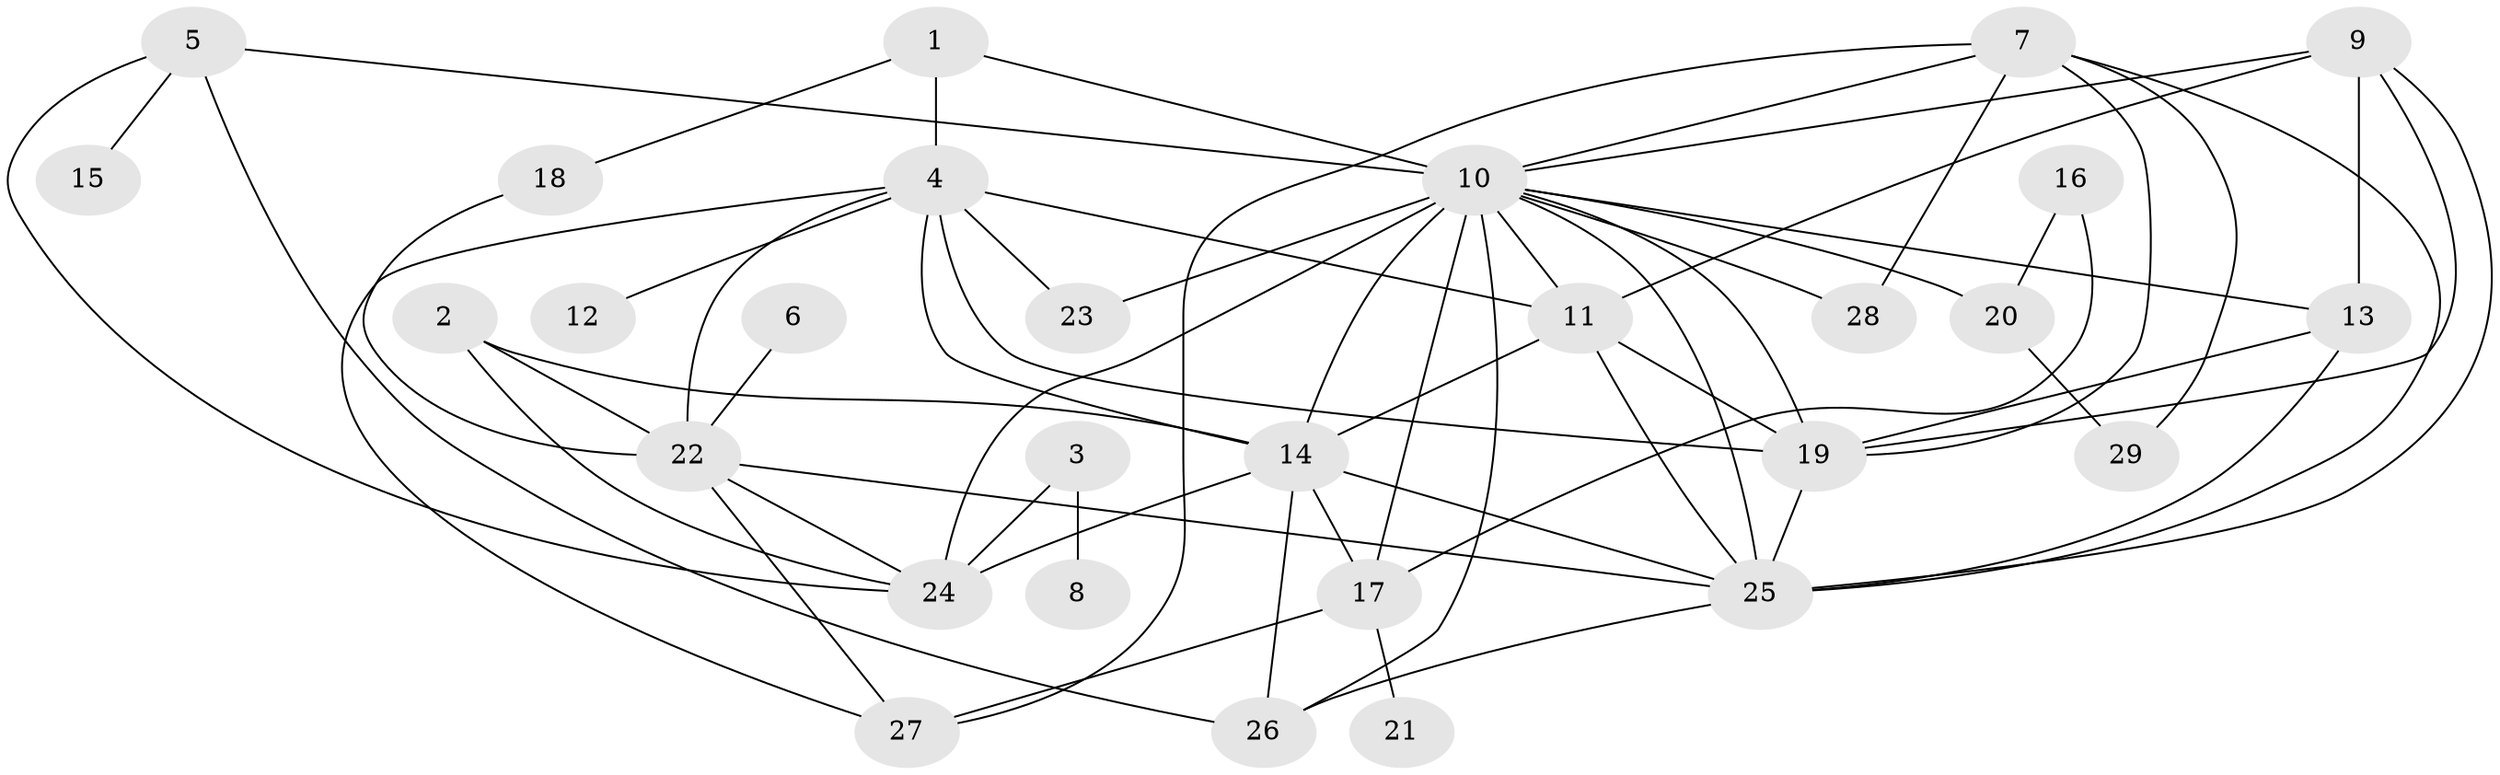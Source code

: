 // original degree distribution, {3: 0.1724137931034483, 5: 0.1724137931034483, 4: 0.25862068965517243, 7: 0.034482758620689655, 1: 0.08620689655172414, 2: 0.1896551724137931, 6: 0.06896551724137931, 9: 0.017241379310344827}
// Generated by graph-tools (version 1.1) at 2025/33/03/09/25 02:33:51]
// undirected, 29 vertices, 62 edges
graph export_dot {
graph [start="1"]
  node [color=gray90,style=filled];
  1;
  2;
  3;
  4;
  5;
  6;
  7;
  8;
  9;
  10;
  11;
  12;
  13;
  14;
  15;
  16;
  17;
  18;
  19;
  20;
  21;
  22;
  23;
  24;
  25;
  26;
  27;
  28;
  29;
  1 -- 4 [weight=1.0];
  1 -- 10 [weight=1.0];
  1 -- 18 [weight=1.0];
  2 -- 14 [weight=1.0];
  2 -- 22 [weight=3.0];
  2 -- 24 [weight=1.0];
  3 -- 8 [weight=1.0];
  3 -- 24 [weight=3.0];
  4 -- 11 [weight=1.0];
  4 -- 12 [weight=1.0];
  4 -- 14 [weight=1.0];
  4 -- 19 [weight=2.0];
  4 -- 22 [weight=1.0];
  4 -- 23 [weight=1.0];
  4 -- 27 [weight=1.0];
  5 -- 10 [weight=2.0];
  5 -- 15 [weight=1.0];
  5 -- 24 [weight=1.0];
  5 -- 26 [weight=1.0];
  6 -- 22 [weight=1.0];
  7 -- 10 [weight=1.0];
  7 -- 19 [weight=1.0];
  7 -- 25 [weight=1.0];
  7 -- 27 [weight=1.0];
  7 -- 28 [weight=1.0];
  7 -- 29 [weight=1.0];
  9 -- 10 [weight=1.0];
  9 -- 11 [weight=1.0];
  9 -- 13 [weight=1.0];
  9 -- 19 [weight=1.0];
  9 -- 25 [weight=1.0];
  10 -- 11 [weight=2.0];
  10 -- 13 [weight=1.0];
  10 -- 14 [weight=3.0];
  10 -- 17 [weight=1.0];
  10 -- 19 [weight=1.0];
  10 -- 20 [weight=1.0];
  10 -- 23 [weight=1.0];
  10 -- 24 [weight=1.0];
  10 -- 25 [weight=1.0];
  10 -- 26 [weight=1.0];
  10 -- 28 [weight=1.0];
  11 -- 14 [weight=1.0];
  11 -- 19 [weight=1.0];
  11 -- 25 [weight=1.0];
  13 -- 19 [weight=1.0];
  13 -- 25 [weight=5.0];
  14 -- 17 [weight=1.0];
  14 -- 24 [weight=3.0];
  14 -- 25 [weight=4.0];
  14 -- 26 [weight=1.0];
  16 -- 17 [weight=1.0];
  16 -- 20 [weight=1.0];
  17 -- 21 [weight=1.0];
  17 -- 27 [weight=1.0];
  18 -- 22 [weight=1.0];
  19 -- 25 [weight=1.0];
  20 -- 29 [weight=1.0];
  22 -- 24 [weight=1.0];
  22 -- 25 [weight=1.0];
  22 -- 27 [weight=1.0];
  25 -- 26 [weight=1.0];
}
